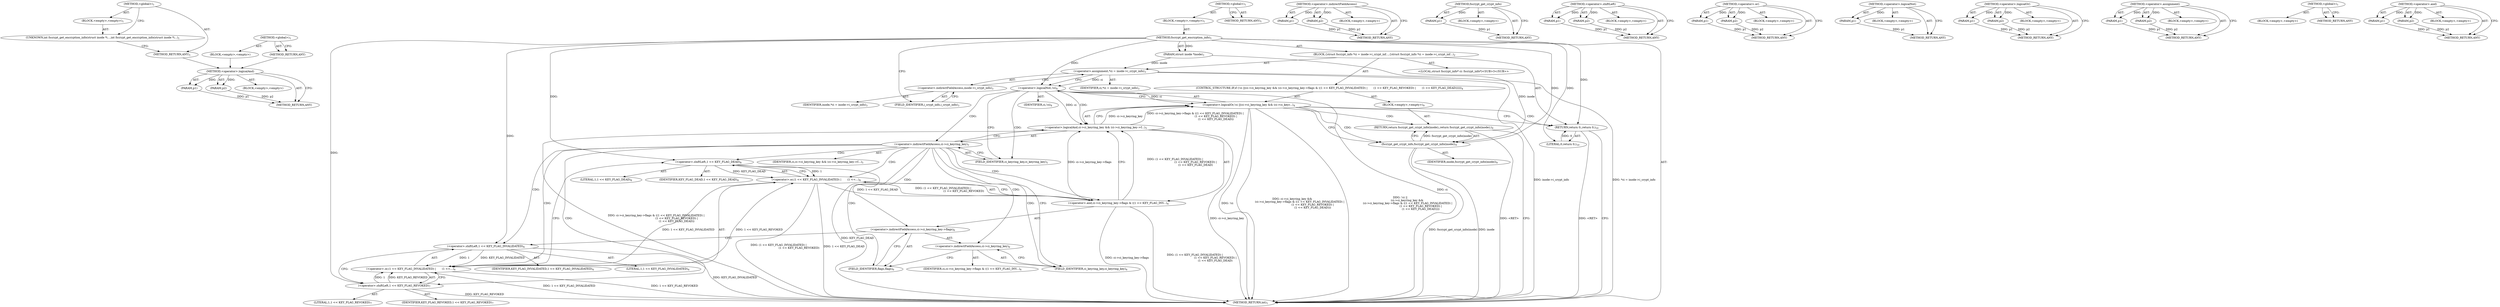 digraph "&lt;global&gt;" {
vulnerable_88 [label=<(METHOD,&lt;operator&gt;.logicalAnd)>];
vulnerable_89 [label=<(PARAM,p1)>];
vulnerable_90 [label=<(PARAM,p2)>];
vulnerable_91 [label=<(BLOCK,&lt;empty&gt;,&lt;empty&gt;)>];
vulnerable_92 [label=<(METHOD_RETURN,ANY)>];
vulnerable_6 [label=<(METHOD,&lt;global&gt;)<SUB>1</SUB>>];
vulnerable_7 [label=<(BLOCK,&lt;empty&gt;,&lt;empty&gt;)<SUB>1</SUB>>];
vulnerable_8 [label=<(METHOD,fscrypt_get_encryption_info)<SUB>1</SUB>>];
vulnerable_9 [label=<(PARAM,struct inode *inode)<SUB>1</SUB>>];
vulnerable_10 [label=<(BLOCK,{
	struct fscrypt_info *ci = inode-&gt;i_crypt_inf...,{
	struct fscrypt_info *ci = inode-&gt;i_crypt_inf...)<SUB>2</SUB>>];
vulnerable_11 [label="<(LOCAL,struct fscrypt_info* ci: fscrypt_info*)<SUB>3</SUB>>"];
vulnerable_12 [label=<(&lt;operator&gt;.assignment,*ci = inode-&gt;i_crypt_info)<SUB>3</SUB>>];
vulnerable_13 [label=<(IDENTIFIER,ci,*ci = inode-&gt;i_crypt_info)<SUB>3</SUB>>];
vulnerable_14 [label=<(&lt;operator&gt;.indirectFieldAccess,inode-&gt;i_crypt_info)<SUB>3</SUB>>];
vulnerable_15 [label=<(IDENTIFIER,inode,*ci = inode-&gt;i_crypt_info)<SUB>3</SUB>>];
vulnerable_16 [label=<(FIELD_IDENTIFIER,i_crypt_info,i_crypt_info)<SUB>3</SUB>>];
vulnerable_17 [label=<(CONTROL_STRUCTURE,IF,if (!ci ||
		(ci-&gt;ci_keyring_key &amp;&amp;
		 (ci-&gt;ci_keyring_key-&gt;flags &amp; ((1 &lt;&lt; KEY_FLAG_INVALIDATED) |
					       (1 &lt;&lt; KEY_FLAG_REVOKED) |
					       (1 &lt;&lt; KEY_FLAG_DEAD))))))<SUB>4</SUB>>];
vulnerable_18 [label=<(&lt;operator&gt;.logicalOr,!ci ||
		(ci-&gt;ci_keyring_key &amp;&amp;
		 (ci-&gt;ci_keyr...)<SUB>4</SUB>>];
vulnerable_19 [label=<(&lt;operator&gt;.logicalNot,!ci)<SUB>4</SUB>>];
vulnerable_20 [label=<(IDENTIFIER,ci,!ci)<SUB>4</SUB>>];
vulnerable_21 [label=<(&lt;operator&gt;.logicalAnd,ci-&gt;ci_keyring_key &amp;&amp;
		 (ci-&gt;ci_keyring_key-&gt;f...)<SUB>5</SUB>>];
vulnerable_22 [label=<(&lt;operator&gt;.indirectFieldAccess,ci-&gt;ci_keyring_key)<SUB>5</SUB>>];
vulnerable_23 [label=<(IDENTIFIER,ci,ci-&gt;ci_keyring_key &amp;&amp;
		 (ci-&gt;ci_keyring_key-&gt;f...)<SUB>5</SUB>>];
vulnerable_24 [label=<(FIELD_IDENTIFIER,ci_keyring_key,ci_keyring_key)<SUB>5</SUB>>];
vulnerable_25 [label=<(&lt;operator&gt;.and,ci-&gt;ci_keyring_key-&gt;flags &amp; ((1 &lt;&lt; KEY_FLAG_INV...)<SUB>6</SUB>>];
vulnerable_26 [label=<(&lt;operator&gt;.indirectFieldAccess,ci-&gt;ci_keyring_key-&gt;flags)<SUB>6</SUB>>];
vulnerable_27 [label=<(&lt;operator&gt;.indirectFieldAccess,ci-&gt;ci_keyring_key)<SUB>6</SUB>>];
vulnerable_28 [label=<(IDENTIFIER,ci,ci-&gt;ci_keyring_key-&gt;flags &amp; ((1 &lt;&lt; KEY_FLAG_INV...)<SUB>6</SUB>>];
vulnerable_29 [label=<(FIELD_IDENTIFIER,ci_keyring_key,ci_keyring_key)<SUB>6</SUB>>];
vulnerable_30 [label=<(FIELD_IDENTIFIER,flags,flags)<SUB>6</SUB>>];
vulnerable_31 [label=<(&lt;operator&gt;.or,(1 &lt;&lt; KEY_FLAG_INVALIDATED) |
					       (1 &lt;&lt;...)<SUB>6</SUB>>];
vulnerable_32 [label=<(&lt;operator&gt;.or,(1 &lt;&lt; KEY_FLAG_INVALIDATED) |
					       (1 &lt;&lt;...)<SUB>6</SUB>>];
vulnerable_33 [label=<(&lt;operator&gt;.shiftLeft,1 &lt;&lt; KEY_FLAG_INVALIDATED)<SUB>6</SUB>>];
vulnerable_34 [label=<(LITERAL,1,1 &lt;&lt; KEY_FLAG_INVALIDATED)<SUB>6</SUB>>];
vulnerable_35 [label=<(IDENTIFIER,KEY_FLAG_INVALIDATED,1 &lt;&lt; KEY_FLAG_INVALIDATED)<SUB>6</SUB>>];
vulnerable_36 [label=<(&lt;operator&gt;.shiftLeft,1 &lt;&lt; KEY_FLAG_REVOKED)<SUB>7</SUB>>];
vulnerable_37 [label=<(LITERAL,1,1 &lt;&lt; KEY_FLAG_REVOKED)<SUB>7</SUB>>];
vulnerable_38 [label=<(IDENTIFIER,KEY_FLAG_REVOKED,1 &lt;&lt; KEY_FLAG_REVOKED)<SUB>7</SUB>>];
vulnerable_39 [label=<(&lt;operator&gt;.shiftLeft,1 &lt;&lt; KEY_FLAG_DEAD)<SUB>8</SUB>>];
vulnerable_40 [label=<(LITERAL,1,1 &lt;&lt; KEY_FLAG_DEAD)<SUB>8</SUB>>];
vulnerable_41 [label=<(IDENTIFIER,KEY_FLAG_DEAD,1 &lt;&lt; KEY_FLAG_DEAD)<SUB>8</SUB>>];
vulnerable_42 [label=<(BLOCK,&lt;empty&gt;,&lt;empty&gt;)<SUB>9</SUB>>];
vulnerable_43 [label=<(RETURN,return fscrypt_get_crypt_info(inode);,return fscrypt_get_crypt_info(inode);)<SUB>9</SUB>>];
vulnerable_44 [label=<(fscrypt_get_crypt_info,fscrypt_get_crypt_info(inode))<SUB>9</SUB>>];
vulnerable_45 [label=<(IDENTIFIER,inode,fscrypt_get_crypt_info(inode))<SUB>9</SUB>>];
vulnerable_46 [label=<(RETURN,return 0;,return 0;)<SUB>10</SUB>>];
vulnerable_47 [label=<(LITERAL,0,return 0;)<SUB>10</SUB>>];
vulnerable_48 [label=<(METHOD_RETURN,int)<SUB>1</SUB>>];
vulnerable_50 [label=<(METHOD_RETURN,ANY)<SUB>1</SUB>>];
vulnerable_74 [label=<(METHOD,&lt;operator&gt;.indirectFieldAccess)>];
vulnerable_75 [label=<(PARAM,p1)>];
vulnerable_76 [label=<(PARAM,p2)>];
vulnerable_77 [label=<(BLOCK,&lt;empty&gt;,&lt;empty&gt;)>];
vulnerable_78 [label=<(METHOD_RETURN,ANY)>];
vulnerable_108 [label=<(METHOD,fscrypt_get_crypt_info)>];
vulnerable_109 [label=<(PARAM,p1)>];
vulnerable_110 [label=<(BLOCK,&lt;empty&gt;,&lt;empty&gt;)>];
vulnerable_111 [label=<(METHOD_RETURN,ANY)>];
vulnerable_103 [label=<(METHOD,&lt;operator&gt;.shiftLeft)>];
vulnerable_104 [label=<(PARAM,p1)>];
vulnerable_105 [label=<(PARAM,p2)>];
vulnerable_106 [label=<(BLOCK,&lt;empty&gt;,&lt;empty&gt;)>];
vulnerable_107 [label=<(METHOD_RETURN,ANY)>];
vulnerable_98 [label=<(METHOD,&lt;operator&gt;.or)>];
vulnerable_99 [label=<(PARAM,p1)>];
vulnerable_100 [label=<(PARAM,p2)>];
vulnerable_101 [label=<(BLOCK,&lt;empty&gt;,&lt;empty&gt;)>];
vulnerable_102 [label=<(METHOD_RETURN,ANY)>];
vulnerable_84 [label=<(METHOD,&lt;operator&gt;.logicalNot)>];
vulnerable_85 [label=<(PARAM,p1)>];
vulnerable_86 [label=<(BLOCK,&lt;empty&gt;,&lt;empty&gt;)>];
vulnerable_87 [label=<(METHOD_RETURN,ANY)>];
vulnerable_79 [label=<(METHOD,&lt;operator&gt;.logicalOr)>];
vulnerable_80 [label=<(PARAM,p1)>];
vulnerable_81 [label=<(PARAM,p2)>];
vulnerable_82 [label=<(BLOCK,&lt;empty&gt;,&lt;empty&gt;)>];
vulnerable_83 [label=<(METHOD_RETURN,ANY)>];
vulnerable_69 [label=<(METHOD,&lt;operator&gt;.assignment)>];
vulnerable_70 [label=<(PARAM,p1)>];
vulnerable_71 [label=<(PARAM,p2)>];
vulnerable_72 [label=<(BLOCK,&lt;empty&gt;,&lt;empty&gt;)>];
vulnerable_73 [label=<(METHOD_RETURN,ANY)>];
vulnerable_63 [label=<(METHOD,&lt;global&gt;)<SUB>1</SUB>>];
vulnerable_64 [label=<(BLOCK,&lt;empty&gt;,&lt;empty&gt;)>];
vulnerable_65 [label=<(METHOD_RETURN,ANY)>];
vulnerable_93 [label=<(METHOD,&lt;operator&gt;.and)>];
vulnerable_94 [label=<(PARAM,p1)>];
vulnerable_95 [label=<(PARAM,p2)>];
vulnerable_96 [label=<(BLOCK,&lt;empty&gt;,&lt;empty&gt;)>];
vulnerable_97 [label=<(METHOD_RETURN,ANY)>];
fixed_6 [label=<(METHOD,&lt;global&gt;)<SUB>1</SUB>>];
fixed_7 [label=<(BLOCK,&lt;empty&gt;,&lt;empty&gt;)<SUB>1</SUB>>];
fixed_8 [label=<(UNKNOWN,int fscrypt_get_encryption_info(struct inode *i...,int fscrypt_get_encryption_info(struct inode *i...)<SUB>1</SUB>>];
fixed_9 [label=<(METHOD_RETURN,ANY)<SUB>1</SUB>>];
fixed_14 [label=<(METHOD,&lt;global&gt;)<SUB>1</SUB>>];
fixed_15 [label=<(BLOCK,&lt;empty&gt;,&lt;empty&gt;)>];
fixed_16 [label=<(METHOD_RETURN,ANY)>];
vulnerable_88 -> vulnerable_89  [key=0, label="AST: "];
vulnerable_88 -> vulnerable_89  [key=1, label="DDG: "];
vulnerable_88 -> vulnerable_91  [key=0, label="AST: "];
vulnerable_88 -> vulnerable_90  [key=0, label="AST: "];
vulnerable_88 -> vulnerable_90  [key=1, label="DDG: "];
vulnerable_88 -> vulnerable_92  [key=0, label="AST: "];
vulnerable_88 -> vulnerable_92  [key=1, label="CFG: "];
vulnerable_89 -> vulnerable_92  [key=0, label="DDG: p1"];
vulnerable_90 -> vulnerable_92  [key=0, label="DDG: p2"];
vulnerable_6 -> vulnerable_7  [key=0, label="AST: "];
vulnerable_6 -> vulnerable_50  [key=0, label="AST: "];
vulnerable_6 -> vulnerable_50  [key=1, label="CFG: "];
vulnerable_7 -> vulnerable_8  [key=0, label="AST: "];
vulnerable_8 -> vulnerable_9  [key=0, label="AST: "];
vulnerable_8 -> vulnerable_9  [key=1, label="DDG: "];
vulnerable_8 -> vulnerable_10  [key=0, label="AST: "];
vulnerable_8 -> vulnerable_48  [key=0, label="AST: "];
vulnerable_8 -> vulnerable_16  [key=0, label="CFG: "];
vulnerable_8 -> vulnerable_46  [key=0, label="DDG: "];
vulnerable_8 -> vulnerable_47  [key=0, label="DDG: "];
vulnerable_8 -> vulnerable_19  [key=0, label="DDG: "];
vulnerable_8 -> vulnerable_44  [key=0, label="DDG: "];
vulnerable_8 -> vulnerable_39  [key=0, label="DDG: "];
vulnerable_8 -> vulnerable_33  [key=0, label="DDG: "];
vulnerable_8 -> vulnerable_36  [key=0, label="DDG: "];
vulnerable_9 -> vulnerable_12  [key=0, label="DDG: inode"];
vulnerable_9 -> vulnerable_44  [key=0, label="DDG: inode"];
vulnerable_10 -> vulnerable_11  [key=0, label="AST: "];
vulnerable_10 -> vulnerable_12  [key=0, label="AST: "];
vulnerable_10 -> vulnerable_17  [key=0, label="AST: "];
vulnerable_10 -> vulnerable_46  [key=0, label="AST: "];
vulnerable_12 -> vulnerable_13  [key=0, label="AST: "];
vulnerable_12 -> vulnerable_14  [key=0, label="AST: "];
vulnerable_12 -> vulnerable_19  [key=0, label="CFG: "];
vulnerable_12 -> vulnerable_19  [key=1, label="DDG: ci"];
vulnerable_12 -> vulnerable_48  [key=0, label="DDG: inode-&gt;i_crypt_info"];
vulnerable_12 -> vulnerable_48  [key=1, label="DDG: *ci = inode-&gt;i_crypt_info"];
vulnerable_14 -> vulnerable_15  [key=0, label="AST: "];
vulnerable_14 -> vulnerable_16  [key=0, label="AST: "];
vulnerable_14 -> vulnerable_12  [key=0, label="CFG: "];
vulnerable_16 -> vulnerable_14  [key=0, label="CFG: "];
vulnerable_17 -> vulnerable_18  [key=0, label="AST: "];
vulnerable_17 -> vulnerable_42  [key=0, label="AST: "];
vulnerable_18 -> vulnerable_19  [key=0, label="AST: "];
vulnerable_18 -> vulnerable_21  [key=0, label="AST: "];
vulnerable_18 -> vulnerable_44  [key=0, label="CFG: "];
vulnerable_18 -> vulnerable_44  [key=1, label="CDG: "];
vulnerable_18 -> vulnerable_46  [key=0, label="CFG: "];
vulnerable_18 -> vulnerable_46  [key=1, label="CDG: "];
vulnerable_18 -> vulnerable_48  [key=0, label="DDG: !ci"];
vulnerable_18 -> vulnerable_48  [key=1, label="DDG: ci-&gt;ci_keyring_key &amp;&amp;
		 (ci-&gt;ci_keyring_key-&gt;flags &amp; ((1 &lt;&lt; KEY_FLAG_INVALIDATED) |
					       (1 &lt;&lt; KEY_FLAG_REVOKED) |
					       (1 &lt;&lt; KEY_FLAG_DEAD)))"];
vulnerable_18 -> vulnerable_48  [key=2, label="DDG: !ci ||
		(ci-&gt;ci_keyring_key &amp;&amp;
		 (ci-&gt;ci_keyring_key-&gt;flags &amp; ((1 &lt;&lt; KEY_FLAG_INVALIDATED) |
					       (1 &lt;&lt; KEY_FLAG_REVOKED) |
					       (1 &lt;&lt; KEY_FLAG_DEAD))))"];
vulnerable_18 -> vulnerable_43  [key=0, label="CDG: "];
vulnerable_19 -> vulnerable_20  [key=0, label="AST: "];
vulnerable_19 -> vulnerable_18  [key=0, label="CFG: "];
vulnerable_19 -> vulnerable_18  [key=1, label="DDG: ci"];
vulnerable_19 -> vulnerable_24  [key=0, label="CFG: "];
vulnerable_19 -> vulnerable_24  [key=1, label="CDG: "];
vulnerable_19 -> vulnerable_48  [key=0, label="DDG: ci"];
vulnerable_19 -> vulnerable_21  [key=0, label="DDG: ci"];
vulnerable_19 -> vulnerable_21  [key=1, label="CDG: "];
vulnerable_19 -> vulnerable_22  [key=0, label="CDG: "];
vulnerable_21 -> vulnerable_22  [key=0, label="AST: "];
vulnerable_21 -> vulnerable_25  [key=0, label="AST: "];
vulnerable_21 -> vulnerable_18  [key=0, label="CFG: "];
vulnerable_21 -> vulnerable_18  [key=1, label="DDG: ci-&gt;ci_keyring_key"];
vulnerable_21 -> vulnerable_18  [key=2, label="DDG: ci-&gt;ci_keyring_key-&gt;flags &amp; ((1 &lt;&lt; KEY_FLAG_INVALIDATED) |
					       (1 &lt;&lt; KEY_FLAG_REVOKED) |
					       (1 &lt;&lt; KEY_FLAG_DEAD))"];
vulnerable_21 -> vulnerable_48  [key=0, label="DDG: ci-&gt;ci_keyring_key"];
vulnerable_21 -> vulnerable_48  [key=1, label="DDG: ci-&gt;ci_keyring_key-&gt;flags &amp; ((1 &lt;&lt; KEY_FLAG_INVALIDATED) |
					       (1 &lt;&lt; KEY_FLAG_REVOKED) |
					       (1 &lt;&lt; KEY_FLAG_DEAD))"];
vulnerable_22 -> vulnerable_23  [key=0, label="AST: "];
vulnerable_22 -> vulnerable_24  [key=0, label="AST: "];
vulnerable_22 -> vulnerable_21  [key=0, label="CFG: "];
vulnerable_22 -> vulnerable_29  [key=0, label="CFG: "];
vulnerable_22 -> vulnerable_29  [key=1, label="CDG: "];
vulnerable_22 -> vulnerable_30  [key=0, label="CDG: "];
vulnerable_22 -> vulnerable_32  [key=0, label="CDG: "];
vulnerable_22 -> vulnerable_33  [key=0, label="CDG: "];
vulnerable_22 -> vulnerable_26  [key=0, label="CDG: "];
vulnerable_22 -> vulnerable_36  [key=0, label="CDG: "];
vulnerable_22 -> vulnerable_25  [key=0, label="CDG: "];
vulnerable_22 -> vulnerable_27  [key=0, label="CDG: "];
vulnerable_22 -> vulnerable_39  [key=0, label="CDG: "];
vulnerable_22 -> vulnerable_31  [key=0, label="CDG: "];
vulnerable_24 -> vulnerable_22  [key=0, label="CFG: "];
vulnerable_25 -> vulnerable_26  [key=0, label="AST: "];
vulnerable_25 -> vulnerable_31  [key=0, label="AST: "];
vulnerable_25 -> vulnerable_21  [key=0, label="CFG: "];
vulnerable_25 -> vulnerable_21  [key=1, label="DDG: ci-&gt;ci_keyring_key-&gt;flags"];
vulnerable_25 -> vulnerable_21  [key=2, label="DDG: (1 &lt;&lt; KEY_FLAG_INVALIDATED) |
					       (1 &lt;&lt; KEY_FLAG_REVOKED) |
					       (1 &lt;&lt; KEY_FLAG_DEAD)"];
vulnerable_25 -> vulnerable_48  [key=0, label="DDG: ci-&gt;ci_keyring_key-&gt;flags"];
vulnerable_25 -> vulnerable_48  [key=1, label="DDG: (1 &lt;&lt; KEY_FLAG_INVALIDATED) |
					       (1 &lt;&lt; KEY_FLAG_REVOKED) |
					       (1 &lt;&lt; KEY_FLAG_DEAD)"];
vulnerable_26 -> vulnerable_27  [key=0, label="AST: "];
vulnerable_26 -> vulnerable_30  [key=0, label="AST: "];
vulnerable_26 -> vulnerable_33  [key=0, label="CFG: "];
vulnerable_27 -> vulnerable_28  [key=0, label="AST: "];
vulnerable_27 -> vulnerable_29  [key=0, label="AST: "];
vulnerable_27 -> vulnerable_30  [key=0, label="CFG: "];
vulnerable_29 -> vulnerable_27  [key=0, label="CFG: "];
vulnerable_30 -> vulnerable_26  [key=0, label="CFG: "];
vulnerable_31 -> vulnerable_32  [key=0, label="AST: "];
vulnerable_31 -> vulnerable_39  [key=0, label="AST: "];
vulnerable_31 -> vulnerable_25  [key=0, label="CFG: "];
vulnerable_31 -> vulnerable_25  [key=1, label="DDG: (1 &lt;&lt; KEY_FLAG_INVALIDATED) |
					       (1 &lt;&lt; KEY_FLAG_REVOKED)"];
vulnerable_31 -> vulnerable_25  [key=2, label="DDG: 1 &lt;&lt; KEY_FLAG_DEAD"];
vulnerable_31 -> vulnerable_48  [key=0, label="DDG: (1 &lt;&lt; KEY_FLAG_INVALIDATED) |
					       (1 &lt;&lt; KEY_FLAG_REVOKED)"];
vulnerable_31 -> vulnerable_48  [key=1, label="DDG: 1 &lt;&lt; KEY_FLAG_DEAD"];
vulnerable_32 -> vulnerable_33  [key=0, label="AST: "];
vulnerable_32 -> vulnerable_36  [key=0, label="AST: "];
vulnerable_32 -> vulnerable_39  [key=0, label="CFG: "];
vulnerable_32 -> vulnerable_48  [key=0, label="DDG: 1 &lt;&lt; KEY_FLAG_INVALIDATED"];
vulnerable_32 -> vulnerable_48  [key=1, label="DDG: 1 &lt;&lt; KEY_FLAG_REVOKED"];
vulnerable_32 -> vulnerable_31  [key=0, label="DDG: 1 &lt;&lt; KEY_FLAG_INVALIDATED"];
vulnerable_32 -> vulnerable_31  [key=1, label="DDG: 1 &lt;&lt; KEY_FLAG_REVOKED"];
vulnerable_33 -> vulnerable_34  [key=0, label="AST: "];
vulnerable_33 -> vulnerable_35  [key=0, label="AST: "];
vulnerable_33 -> vulnerable_36  [key=0, label="CFG: "];
vulnerable_33 -> vulnerable_48  [key=0, label="DDG: KEY_FLAG_INVALIDATED"];
vulnerable_33 -> vulnerable_32  [key=0, label="DDG: 1"];
vulnerable_33 -> vulnerable_32  [key=1, label="DDG: KEY_FLAG_INVALIDATED"];
vulnerable_36 -> vulnerable_37  [key=0, label="AST: "];
vulnerable_36 -> vulnerable_38  [key=0, label="AST: "];
vulnerable_36 -> vulnerable_32  [key=0, label="CFG: "];
vulnerable_36 -> vulnerable_32  [key=1, label="DDG: 1"];
vulnerable_36 -> vulnerable_32  [key=2, label="DDG: KEY_FLAG_REVOKED"];
vulnerable_36 -> vulnerable_48  [key=0, label="DDG: KEY_FLAG_REVOKED"];
vulnerable_39 -> vulnerable_40  [key=0, label="AST: "];
vulnerable_39 -> vulnerable_41  [key=0, label="AST: "];
vulnerable_39 -> vulnerable_31  [key=0, label="CFG: "];
vulnerable_39 -> vulnerable_31  [key=1, label="DDG: 1"];
vulnerable_39 -> vulnerable_31  [key=2, label="DDG: KEY_FLAG_DEAD"];
vulnerable_39 -> vulnerable_48  [key=0, label="DDG: KEY_FLAG_DEAD"];
vulnerable_42 -> vulnerable_43  [key=0, label="AST: "];
vulnerable_43 -> vulnerable_44  [key=0, label="AST: "];
vulnerable_43 -> vulnerable_48  [key=0, label="CFG: "];
vulnerable_43 -> vulnerable_48  [key=1, label="DDG: &lt;RET&gt;"];
vulnerable_44 -> vulnerable_45  [key=0, label="AST: "];
vulnerable_44 -> vulnerable_43  [key=0, label="CFG: "];
vulnerable_44 -> vulnerable_43  [key=1, label="DDG: fscrypt_get_crypt_info(inode)"];
vulnerable_44 -> vulnerable_48  [key=0, label="DDG: inode"];
vulnerable_44 -> vulnerable_48  [key=1, label="DDG: fscrypt_get_crypt_info(inode)"];
vulnerable_46 -> vulnerable_47  [key=0, label="AST: "];
vulnerable_46 -> vulnerable_48  [key=0, label="CFG: "];
vulnerable_46 -> vulnerable_48  [key=1, label="DDG: &lt;RET&gt;"];
vulnerable_47 -> vulnerable_46  [key=0, label="DDG: 0"];
vulnerable_74 -> vulnerable_75  [key=0, label="AST: "];
vulnerable_74 -> vulnerable_75  [key=1, label="DDG: "];
vulnerable_74 -> vulnerable_77  [key=0, label="AST: "];
vulnerable_74 -> vulnerable_76  [key=0, label="AST: "];
vulnerable_74 -> vulnerable_76  [key=1, label="DDG: "];
vulnerable_74 -> vulnerable_78  [key=0, label="AST: "];
vulnerable_74 -> vulnerable_78  [key=1, label="CFG: "];
vulnerable_75 -> vulnerable_78  [key=0, label="DDG: p1"];
vulnerable_76 -> vulnerable_78  [key=0, label="DDG: p2"];
vulnerable_108 -> vulnerable_109  [key=0, label="AST: "];
vulnerable_108 -> vulnerable_109  [key=1, label="DDG: "];
vulnerable_108 -> vulnerable_110  [key=0, label="AST: "];
vulnerable_108 -> vulnerable_111  [key=0, label="AST: "];
vulnerable_108 -> vulnerable_111  [key=1, label="CFG: "];
vulnerable_109 -> vulnerable_111  [key=0, label="DDG: p1"];
vulnerable_103 -> vulnerable_104  [key=0, label="AST: "];
vulnerable_103 -> vulnerable_104  [key=1, label="DDG: "];
vulnerable_103 -> vulnerable_106  [key=0, label="AST: "];
vulnerable_103 -> vulnerable_105  [key=0, label="AST: "];
vulnerable_103 -> vulnerable_105  [key=1, label="DDG: "];
vulnerable_103 -> vulnerable_107  [key=0, label="AST: "];
vulnerable_103 -> vulnerable_107  [key=1, label="CFG: "];
vulnerable_104 -> vulnerable_107  [key=0, label="DDG: p1"];
vulnerable_105 -> vulnerable_107  [key=0, label="DDG: p2"];
vulnerable_98 -> vulnerable_99  [key=0, label="AST: "];
vulnerable_98 -> vulnerable_99  [key=1, label="DDG: "];
vulnerable_98 -> vulnerable_101  [key=0, label="AST: "];
vulnerable_98 -> vulnerable_100  [key=0, label="AST: "];
vulnerable_98 -> vulnerable_100  [key=1, label="DDG: "];
vulnerable_98 -> vulnerable_102  [key=0, label="AST: "];
vulnerable_98 -> vulnerable_102  [key=1, label="CFG: "];
vulnerable_99 -> vulnerable_102  [key=0, label="DDG: p1"];
vulnerable_100 -> vulnerable_102  [key=0, label="DDG: p2"];
vulnerable_84 -> vulnerable_85  [key=0, label="AST: "];
vulnerable_84 -> vulnerable_85  [key=1, label="DDG: "];
vulnerable_84 -> vulnerable_86  [key=0, label="AST: "];
vulnerable_84 -> vulnerable_87  [key=0, label="AST: "];
vulnerable_84 -> vulnerable_87  [key=1, label="CFG: "];
vulnerable_85 -> vulnerable_87  [key=0, label="DDG: p1"];
vulnerable_79 -> vulnerable_80  [key=0, label="AST: "];
vulnerable_79 -> vulnerable_80  [key=1, label="DDG: "];
vulnerable_79 -> vulnerable_82  [key=0, label="AST: "];
vulnerable_79 -> vulnerable_81  [key=0, label="AST: "];
vulnerable_79 -> vulnerable_81  [key=1, label="DDG: "];
vulnerable_79 -> vulnerable_83  [key=0, label="AST: "];
vulnerable_79 -> vulnerable_83  [key=1, label="CFG: "];
vulnerable_80 -> vulnerable_83  [key=0, label="DDG: p1"];
vulnerable_81 -> vulnerable_83  [key=0, label="DDG: p2"];
vulnerable_69 -> vulnerable_70  [key=0, label="AST: "];
vulnerable_69 -> vulnerable_70  [key=1, label="DDG: "];
vulnerable_69 -> vulnerable_72  [key=0, label="AST: "];
vulnerable_69 -> vulnerable_71  [key=0, label="AST: "];
vulnerable_69 -> vulnerable_71  [key=1, label="DDG: "];
vulnerable_69 -> vulnerable_73  [key=0, label="AST: "];
vulnerable_69 -> vulnerable_73  [key=1, label="CFG: "];
vulnerable_70 -> vulnerable_73  [key=0, label="DDG: p1"];
vulnerable_71 -> vulnerable_73  [key=0, label="DDG: p2"];
vulnerable_63 -> vulnerable_64  [key=0, label="AST: "];
vulnerable_63 -> vulnerable_65  [key=0, label="AST: "];
vulnerable_63 -> vulnerable_65  [key=1, label="CFG: "];
vulnerable_93 -> vulnerable_94  [key=0, label="AST: "];
vulnerable_93 -> vulnerable_94  [key=1, label="DDG: "];
vulnerable_93 -> vulnerable_96  [key=0, label="AST: "];
vulnerable_93 -> vulnerable_95  [key=0, label="AST: "];
vulnerable_93 -> vulnerable_95  [key=1, label="DDG: "];
vulnerable_93 -> vulnerable_97  [key=0, label="AST: "];
vulnerable_93 -> vulnerable_97  [key=1, label="CFG: "];
vulnerable_94 -> vulnerable_97  [key=0, label="DDG: p1"];
vulnerable_95 -> vulnerable_97  [key=0, label="DDG: p2"];
fixed_6 -> fixed_7  [key=0, label="AST: "];
fixed_6 -> fixed_9  [key=0, label="AST: "];
fixed_6 -> fixed_8  [key=0, label="CFG: "];
fixed_7 -> fixed_8  [key=0, label="AST: "];
fixed_8 -> fixed_9  [key=0, label="CFG: "];
fixed_9 -> vulnerable_88  [key=0];
fixed_14 -> fixed_15  [key=0, label="AST: "];
fixed_14 -> fixed_16  [key=0, label="AST: "];
fixed_14 -> fixed_16  [key=1, label="CFG: "];
fixed_15 -> vulnerable_88  [key=0];
fixed_16 -> vulnerable_88  [key=0];
}
